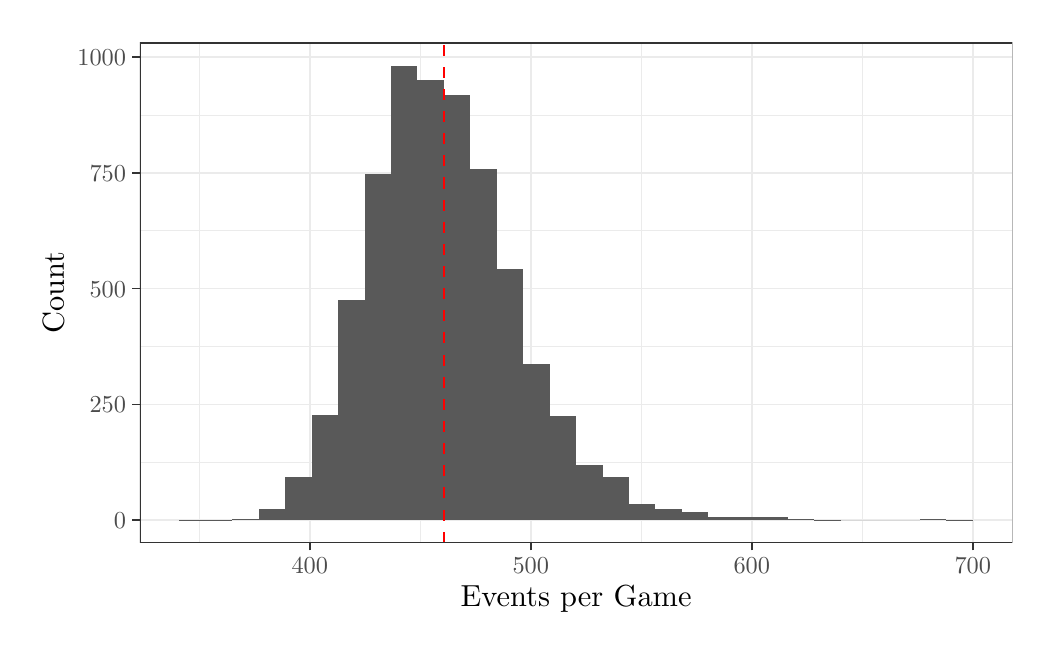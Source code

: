 % Created by tikzDevice version 0.12.4 on 2024-02-26 09:00:21
% !TEX encoding = UTF-8 Unicode
\begin{tikzpicture}[x=1pt,y=1pt]
\definecolor{fillColor}{RGB}{255,255,255}
\path[use as bounding box,fill=fillColor] (0,0) rectangle (361.35,216.81);
\begin{scope}
\path[clip] (  0.00,  0.00) rectangle (361.35,216.81);
\definecolor{drawColor}{RGB}{255,255,255}

\path[draw=drawColor,line width= 0.6pt,line join=round,line cap=round,fill=fillColor] (  0.00,  0.00) rectangle (361.35,216.81);
\end{scope}
\begin{scope}
\path[clip] ( 40.51, 30.69) rectangle (355.85,211.31);
\definecolor{fillColor}{RGB}{255,255,255}

\path[fill=fillColor] ( 40.51, 30.69) rectangle (355.85,211.31);
\definecolor{drawColor}{gray}{0.92}

\path[draw=drawColor,line width= 0.3pt,line join=round] ( 40.51, 59.80) --
	(355.85, 59.80);

\path[draw=drawColor,line width= 0.3pt,line join=round] ( 40.51,101.60) --
	(355.85,101.60);

\path[draw=drawColor,line width= 0.3pt,line join=round] ( 40.51,143.40) --
	(355.85,143.40);

\path[draw=drawColor,line width= 0.3pt,line join=round] ( 40.51,185.21) --
	(355.85,185.21);

\path[draw=drawColor,line width= 0.3pt,line join=round] ( 62.02, 30.69) --
	( 62.02,211.31);

\path[draw=drawColor,line width= 0.3pt,line join=round] (141.88, 30.69) --
	(141.88,211.31);

\path[draw=drawColor,line width= 0.3pt,line join=round] (221.74, 30.69) --
	(221.74,211.31);

\path[draw=drawColor,line width= 0.3pt,line join=round] (301.60, 30.69) --
	(301.60,211.31);

\path[draw=drawColor,line width= 0.6pt,line join=round] ( 40.51, 38.90) --
	(355.85, 38.90);

\path[draw=drawColor,line width= 0.6pt,line join=round] ( 40.51, 80.70) --
	(355.85, 80.70);

\path[draw=drawColor,line width= 0.6pt,line join=round] ( 40.51,122.50) --
	(355.85,122.50);

\path[draw=drawColor,line width= 0.6pt,line join=round] ( 40.51,164.31) --
	(355.85,164.31);

\path[draw=drawColor,line width= 0.6pt,line join=round] ( 40.51,206.11) --
	(355.85,206.11);

\path[draw=drawColor,line width= 0.6pt,line join=round] (101.95, 30.69) --
	(101.95,211.31);

\path[draw=drawColor,line width= 0.6pt,line join=round] (181.81, 30.69) --
	(181.81,211.31);

\path[draw=drawColor,line width= 0.6pt,line join=round] (261.67, 30.69) --
	(261.67,211.31);

\path[draw=drawColor,line width= 0.6pt,line join=round] (341.53, 30.69) --
	(341.53,211.31);
\definecolor{fillColor}{gray}{0.35}

\path[fill=fillColor] ( 54.84, 38.90) rectangle ( 64.40, 39.06);

\path[fill=fillColor] ( 64.40, 38.90) rectangle ( 73.96, 39.06);

\path[fill=fillColor] ( 73.96, 38.90) rectangle ( 83.51, 39.23);

\path[fill=fillColor] ( 83.51, 38.90) rectangle ( 93.07, 42.91);

\path[fill=fillColor] ( 93.07, 38.90) rectangle (102.62, 54.45);

\path[fill=fillColor] (102.62, 38.90) rectangle (112.18, 77.02);

\path[fill=fillColor] (112.18, 38.90) rectangle (121.73,118.49);

\path[fill=fillColor] (121.73, 38.90) rectangle (131.29,163.97);

\path[fill=fillColor] (131.29, 38.90) rectangle (140.85,203.10);

\path[fill=fillColor] (140.85, 38.90) rectangle (150.40,197.92);

\path[fill=fillColor] (150.40, 38.90) rectangle (159.96,192.40);

\path[fill=fillColor] (159.96, 38.90) rectangle (169.51,165.81);

\path[fill=fillColor] (169.51, 38.90) rectangle (179.07,129.69);

\path[fill=fillColor] (179.07, 38.90) rectangle (188.62, 95.25);

\path[fill=fillColor] (188.62, 38.90) rectangle (198.18, 76.35);

\path[fill=fillColor] (198.18, 38.90) rectangle (207.74, 58.96);

\path[fill=fillColor] (207.74, 38.90) rectangle (217.29, 54.45);

\path[fill=fillColor] (217.29, 38.90) rectangle (226.85, 44.58);

\path[fill=fillColor] (226.85, 38.90) rectangle (236.40, 42.91);

\path[fill=fillColor] (236.40, 38.90) rectangle (245.96, 41.74);

\path[fill=fillColor] (245.96, 38.90) rectangle (255.51, 40.07);

\path[fill=fillColor] (255.51, 38.90) rectangle (265.07, 39.90);

\path[fill=fillColor] (265.07, 38.90) rectangle (274.63, 39.90);

\path[fill=fillColor] (274.63, 38.90) rectangle (284.18, 39.23);

\path[fill=fillColor] (284.18, 38.90) rectangle (293.74, 39.06);

\path[fill=fillColor] (293.74, 38.90) rectangle (303.29, 38.90);

\path[fill=fillColor] (303.29, 38.90) rectangle (312.85, 38.90);

\path[fill=fillColor] (312.85, 38.90) rectangle (322.40, 38.90);

\path[fill=fillColor] (322.40, 38.90) rectangle (331.96, 39.23);

\path[fill=fillColor] (331.96, 38.90) rectangle (341.52, 39.06);
\definecolor{drawColor}{RGB}{255,0,0}

\path[draw=drawColor,line width= 0.6pt,dash pattern=on 4pt off 4pt ,line join=round] (150.41, 30.69) -- (150.41,211.31);
\definecolor{drawColor}{gray}{0.20}

\path[draw=drawColor,line width= 0.6pt,line join=round,line cap=round] ( 40.51, 30.69) rectangle (355.85,211.31);
\end{scope}
\begin{scope}
\path[clip] (  0.00,  0.00) rectangle (361.35,216.81);
\definecolor{drawColor}{gray}{0.30}

\node[text=drawColor,anchor=base east,inner sep=0pt, outer sep=0pt, scale=  0.88] at ( 35.56, 35.87) {0};

\node[text=drawColor,anchor=base east,inner sep=0pt, outer sep=0pt, scale=  0.88] at ( 35.56, 77.67) {250};

\node[text=drawColor,anchor=base east,inner sep=0pt, outer sep=0pt, scale=  0.88] at ( 35.56,119.47) {500};

\node[text=drawColor,anchor=base east,inner sep=0pt, outer sep=0pt, scale=  0.88] at ( 35.56,161.28) {750};

\node[text=drawColor,anchor=base east,inner sep=0pt, outer sep=0pt, scale=  0.88] at ( 35.56,203.08) {1000};
\end{scope}
\begin{scope}
\path[clip] (  0.00,  0.00) rectangle (361.35,216.81);
\definecolor{drawColor}{gray}{0.20}

\path[draw=drawColor,line width= 0.6pt,line join=round] ( 37.76, 38.90) --
	( 40.51, 38.90);

\path[draw=drawColor,line width= 0.6pt,line join=round] ( 37.76, 80.70) --
	( 40.51, 80.70);

\path[draw=drawColor,line width= 0.6pt,line join=round] ( 37.76,122.50) --
	( 40.51,122.50);

\path[draw=drawColor,line width= 0.6pt,line join=round] ( 37.76,164.31) --
	( 40.51,164.31);

\path[draw=drawColor,line width= 0.6pt,line join=round] ( 37.76,206.11) --
	( 40.51,206.11);
\end{scope}
\begin{scope}
\path[clip] (  0.00,  0.00) rectangle (361.35,216.81);
\definecolor{drawColor}{gray}{0.20}

\path[draw=drawColor,line width= 0.6pt,line join=round] (101.95, 27.94) --
	(101.95, 30.69);

\path[draw=drawColor,line width= 0.6pt,line join=round] (181.81, 27.94) --
	(181.81, 30.69);

\path[draw=drawColor,line width= 0.6pt,line join=round] (261.67, 27.94) --
	(261.67, 30.69);

\path[draw=drawColor,line width= 0.6pt,line join=round] (341.53, 27.94) --
	(341.53, 30.69);
\end{scope}
\begin{scope}
\path[clip] (  0.00,  0.00) rectangle (361.35,216.81);
\definecolor{drawColor}{gray}{0.30}

\node[text=drawColor,anchor=base,inner sep=0pt, outer sep=0pt, scale=  0.88] at (101.95, 19.68) {400};

\node[text=drawColor,anchor=base,inner sep=0pt, outer sep=0pt, scale=  0.88] at (181.81, 19.68) {500};

\node[text=drawColor,anchor=base,inner sep=0pt, outer sep=0pt, scale=  0.88] at (261.67, 19.68) {600};

\node[text=drawColor,anchor=base,inner sep=0pt, outer sep=0pt, scale=  0.88] at (341.53, 19.68) {700};
\end{scope}
\begin{scope}
\path[clip] (  0.00,  0.00) rectangle (361.35,216.81);
\definecolor{drawColor}{RGB}{0,0,0}

\node[text=drawColor,anchor=base,inner sep=0pt, outer sep=0pt, scale=  1.10] at (198.18,  7.64) {Events per Game};
\end{scope}
\begin{scope}
\path[clip] (  0.00,  0.00) rectangle (361.35,216.81);
\definecolor{drawColor}{RGB}{0,0,0}

\node[text=drawColor,rotate= 90.00,anchor=base,inner sep=0pt, outer sep=0pt, scale=  1.10] at ( 13.08,121.00) {Count};
\end{scope}
\end{tikzpicture}
